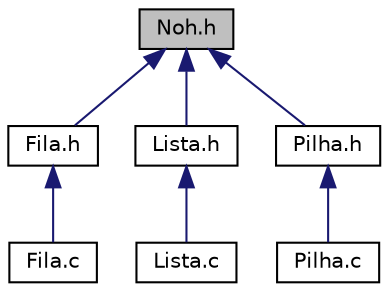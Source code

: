 digraph "Noh.h"
{
  edge [fontname="Helvetica",fontsize="10",labelfontname="Helvetica",labelfontsize="10"];
  node [fontname="Helvetica",fontsize="10",shape=record];
  Node1 [label="Noh.h",height=0.2,width=0.4,color="black", fillcolor="grey75", style="filled" fontcolor="black"];
  Node1 -> Node2 [dir="back",color="midnightblue",fontsize="10",style="solid",fontname="Helvetica"];
  Node2 [label="Fila.h",height=0.2,width=0.4,color="black", fillcolor="white", style="filled",URL="$Fila_8h.html",tooltip="Prototipos das funcoes referentes ao tipo abstrato de dado Fila. "];
  Node2 -> Node3 [dir="back",color="midnightblue",fontsize="10",style="solid",fontname="Helvetica"];
  Node3 [label="Fila.c",height=0.2,width=0.4,color="black", fillcolor="white", style="filled",URL="$Fila_8c.html",tooltip="Conteudo das funcoes referentes ao tipo abstrato de dado Fila. "];
  Node1 -> Node4 [dir="back",color="midnightblue",fontsize="10",style="solid",fontname="Helvetica"];
  Node4 [label="Lista.h",height=0.2,width=0.4,color="black", fillcolor="white", style="filled",URL="$Lista_8h.html",tooltip="Prototipos das funcoes referentes ao tipo abstrato de dado Lista. "];
  Node4 -> Node5 [dir="back",color="midnightblue",fontsize="10",style="solid",fontname="Helvetica"];
  Node5 [label="Lista.c",height=0.2,width=0.4,color="black", fillcolor="white", style="filled",URL="$Lista_8c.html",tooltip="Conteudo das funcoes referentes ao tipo abstrato de dado Lista. "];
  Node1 -> Node6 [dir="back",color="midnightblue",fontsize="10",style="solid",fontname="Helvetica"];
  Node6 [label="Pilha.h",height=0.2,width=0.4,color="black", fillcolor="white", style="filled",URL="$Pilha_8h.html",tooltip="Prototipos das funcoes referentes ao tipo abstrato de dado Pilha. "];
  Node6 -> Node7 [dir="back",color="midnightblue",fontsize="10",style="solid",fontname="Helvetica"];
  Node7 [label="Pilha.c",height=0.2,width=0.4,color="black", fillcolor="white", style="filled",URL="$Pilha_8c.html",tooltip="Conteudo das funcoes referentes ao tipo abstrato de dado Pilha. "];
}
